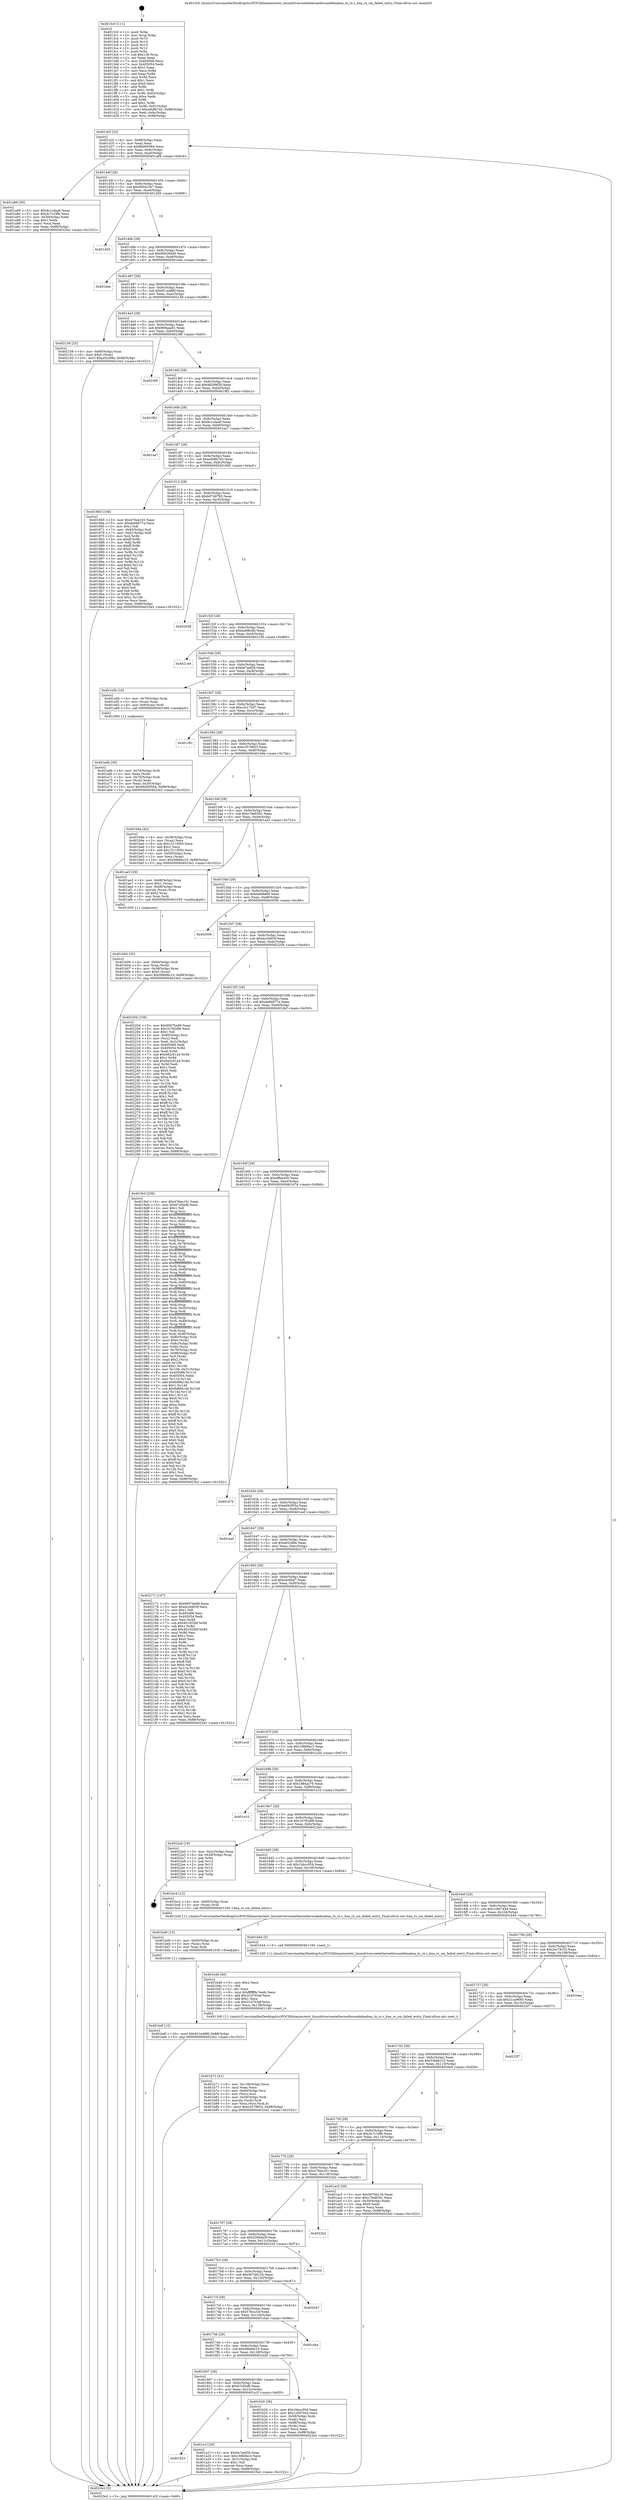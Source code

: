 digraph "0x4013c0" {
  label = "0x4013c0 (/mnt/c/Users/mathe/Desktop/tcc/POCII/binaries/extr_linuxdriversnetethernetbrocadebnabna_tx_rx.c_bna_rx_sm_failed_entry_Final-ollvm.out::main(0))"
  labelloc = "t"
  node[shape=record]

  Entry [label="",width=0.3,height=0.3,shape=circle,fillcolor=black,style=filled]
  "0x40142f" [label="{
     0x40142f [32]\l
     | [instrs]\l
     &nbsp;&nbsp;0x40142f \<+6\>: mov -0x88(%rbp),%eax\l
     &nbsp;&nbsp;0x401435 \<+2\>: mov %eax,%ecx\l
     &nbsp;&nbsp;0x401437 \<+6\>: sub $0x8b000584,%ecx\l
     &nbsp;&nbsp;0x40143d \<+6\>: mov %eax,-0x9c(%rbp)\l
     &nbsp;&nbsp;0x401443 \<+6\>: mov %ecx,-0xa0(%rbp)\l
     &nbsp;&nbsp;0x401449 \<+6\>: je 0000000000401a89 \<main+0x6c9\>\l
  }"]
  "0x401a89" [label="{
     0x401a89 [30]\l
     | [instrs]\l
     &nbsp;&nbsp;0x401a89 \<+5\>: mov $0x9c1cdaa0,%eax\l
     &nbsp;&nbsp;0x401a8e \<+5\>: mov $0x3c7c19fb,%ecx\l
     &nbsp;&nbsp;0x401a93 \<+3\>: mov -0x30(%rbp),%edx\l
     &nbsp;&nbsp;0x401a96 \<+3\>: cmp $0x1,%edx\l
     &nbsp;&nbsp;0x401a99 \<+3\>: cmovl %ecx,%eax\l
     &nbsp;&nbsp;0x401a9c \<+6\>: mov %eax,-0x88(%rbp)\l
     &nbsp;&nbsp;0x401aa2 \<+5\>: jmp 00000000004023e2 \<main+0x1022\>\l
  }"]
  "0x40144f" [label="{
     0x40144f [28]\l
     | [instrs]\l
     &nbsp;&nbsp;0x40144f \<+5\>: jmp 0000000000401454 \<main+0x94\>\l
     &nbsp;&nbsp;0x401454 \<+6\>: mov -0x9c(%rbp),%eax\l
     &nbsp;&nbsp;0x40145a \<+5\>: sub $0x9004c347,%eax\l
     &nbsp;&nbsp;0x40145f \<+6\>: mov %eax,-0xa4(%rbp)\l
     &nbsp;&nbsp;0x401465 \<+6\>: je 0000000000401d59 \<main+0x999\>\l
  }"]
  Exit [label="",width=0.3,height=0.3,shape=circle,fillcolor=black,style=filled,peripheries=2]
  "0x401d59" [label="{
     0x401d59\l
  }", style=dashed]
  "0x40146b" [label="{
     0x40146b [28]\l
     | [instrs]\l
     &nbsp;&nbsp;0x40146b \<+5\>: jmp 0000000000401470 \<main+0xb0\>\l
     &nbsp;&nbsp;0x401470 \<+6\>: mov -0x9c(%rbp),%eax\l
     &nbsp;&nbsp;0x401476 \<+5\>: sub $0x90628d40,%eax\l
     &nbsp;&nbsp;0x40147b \<+6\>: mov %eax,-0xa8(%rbp)\l
     &nbsp;&nbsp;0x401481 \<+6\>: je 0000000000401ebe \<main+0xafe\>\l
  }"]
  "0x401bdf" [label="{
     0x401bdf [15]\l
     | [instrs]\l
     &nbsp;&nbsp;0x401bdf \<+10\>: movl $0x921a488f,-0x88(%rbp)\l
     &nbsp;&nbsp;0x401be9 \<+5\>: jmp 00000000004023e2 \<main+0x1022\>\l
  }"]
  "0x401ebe" [label="{
     0x401ebe\l
  }", style=dashed]
  "0x401487" [label="{
     0x401487 [28]\l
     | [instrs]\l
     &nbsp;&nbsp;0x401487 \<+5\>: jmp 000000000040148c \<main+0xcc\>\l
     &nbsp;&nbsp;0x40148c \<+6\>: mov -0x9c(%rbp),%eax\l
     &nbsp;&nbsp;0x401492 \<+5\>: sub $0x921a488f,%eax\l
     &nbsp;&nbsp;0x401497 \<+6\>: mov %eax,-0xac(%rbp)\l
     &nbsp;&nbsp;0x40149d \<+6\>: je 0000000000402158 \<main+0xd98\>\l
  }"]
  "0x401bd0" [label="{
     0x401bd0 [15]\l
     | [instrs]\l
     &nbsp;&nbsp;0x401bd0 \<+4\>: mov -0x60(%rbp),%rax\l
     &nbsp;&nbsp;0x401bd4 \<+3\>: mov (%rax),%rax\l
     &nbsp;&nbsp;0x401bd7 \<+3\>: mov %rax,%rdi\l
     &nbsp;&nbsp;0x401bda \<+5\>: call 0000000000401030 \<free@plt\>\l
     | [calls]\l
     &nbsp;&nbsp;0x401030 \{1\} (unknown)\l
  }"]
  "0x402158" [label="{
     0x402158 [25]\l
     | [instrs]\l
     &nbsp;&nbsp;0x402158 \<+4\>: mov -0x80(%rbp),%rax\l
     &nbsp;&nbsp;0x40215c \<+6\>: movl $0x0,(%rax)\l
     &nbsp;&nbsp;0x402162 \<+10\>: movl $0xa02c88e,-0x88(%rbp)\l
     &nbsp;&nbsp;0x40216c \<+5\>: jmp 00000000004023e2 \<main+0x1022\>\l
  }"]
  "0x4014a3" [label="{
     0x4014a3 [28]\l
     | [instrs]\l
     &nbsp;&nbsp;0x4014a3 \<+5\>: jmp 00000000004014a8 \<main+0xe8\>\l
     &nbsp;&nbsp;0x4014a8 \<+6\>: mov -0x9c(%rbp),%eax\l
     &nbsp;&nbsp;0x4014ae \<+5\>: sub $0x969aaa91,%eax\l
     &nbsp;&nbsp;0x4014b3 \<+6\>: mov %eax,-0xb0(%rbp)\l
     &nbsp;&nbsp;0x4014b9 \<+6\>: je 000000000040238f \<main+0xfcf\>\l
  }"]
  "0x401b71" [label="{
     0x401b71 [41]\l
     | [instrs]\l
     &nbsp;&nbsp;0x401b71 \<+6\>: mov -0x138(%rbp),%ecx\l
     &nbsp;&nbsp;0x401b77 \<+3\>: imul %eax,%ecx\l
     &nbsp;&nbsp;0x401b7a \<+4\>: mov -0x60(%rbp),%rsi\l
     &nbsp;&nbsp;0x401b7e \<+3\>: mov (%rsi),%rsi\l
     &nbsp;&nbsp;0x401b81 \<+4\>: mov -0x58(%rbp),%rdi\l
     &nbsp;&nbsp;0x401b85 \<+3\>: movslq (%rdi),%rdi\l
     &nbsp;&nbsp;0x401b88 \<+3\>: mov %ecx,(%rsi,%rdi,4)\l
     &nbsp;&nbsp;0x401b8b \<+10\>: movl $0xc3579653,-0x88(%rbp)\l
     &nbsp;&nbsp;0x401b95 \<+5\>: jmp 00000000004023e2 \<main+0x1022\>\l
  }"]
  "0x40238f" [label="{
     0x40238f\l
  }", style=dashed]
  "0x4014bf" [label="{
     0x4014bf [28]\l
     | [instrs]\l
     &nbsp;&nbsp;0x4014bf \<+5\>: jmp 00000000004014c4 \<main+0x104\>\l
     &nbsp;&nbsp;0x4014c4 \<+6\>: mov -0x9c(%rbp),%eax\l
     &nbsp;&nbsp;0x4014ca \<+5\>: sub $0x98299f28,%eax\l
     &nbsp;&nbsp;0x4014cf \<+6\>: mov %eax,-0xb4(%rbp)\l
     &nbsp;&nbsp;0x4014d5 \<+6\>: je 0000000000401f82 \<main+0xbc2\>\l
  }"]
  "0x401b49" [label="{
     0x401b49 [40]\l
     | [instrs]\l
     &nbsp;&nbsp;0x401b49 \<+5\>: mov $0x2,%ecx\l
     &nbsp;&nbsp;0x401b4e \<+1\>: cltd\l
     &nbsp;&nbsp;0x401b4f \<+2\>: idiv %ecx\l
     &nbsp;&nbsp;0x401b51 \<+6\>: imul $0xfffffffe,%edx,%ecx\l
     &nbsp;&nbsp;0x401b57 \<+6\>: add $0x31d703af,%ecx\l
     &nbsp;&nbsp;0x401b5d \<+3\>: add $0x1,%ecx\l
     &nbsp;&nbsp;0x401b60 \<+6\>: sub $0x31d703af,%ecx\l
     &nbsp;&nbsp;0x401b66 \<+6\>: mov %ecx,-0x138(%rbp)\l
     &nbsp;&nbsp;0x401b6c \<+5\>: call 0000000000401160 \<next_i\>\l
     | [calls]\l
     &nbsp;&nbsp;0x401160 \{1\} (/mnt/c/Users/mathe/Desktop/tcc/POCII/binaries/extr_linuxdriversnetethernetbrocadebnabna_tx_rx.c_bna_rx_sm_failed_entry_Final-ollvm.out::next_i)\l
  }"]
  "0x401f82" [label="{
     0x401f82\l
  }", style=dashed]
  "0x4014db" [label="{
     0x4014db [28]\l
     | [instrs]\l
     &nbsp;&nbsp;0x4014db \<+5\>: jmp 00000000004014e0 \<main+0x120\>\l
     &nbsp;&nbsp;0x4014e0 \<+6\>: mov -0x9c(%rbp),%eax\l
     &nbsp;&nbsp;0x4014e6 \<+5\>: sub $0x9c1cdaa0,%eax\l
     &nbsp;&nbsp;0x4014eb \<+6\>: mov %eax,-0xb8(%rbp)\l
     &nbsp;&nbsp;0x4014f1 \<+6\>: je 0000000000401aa7 \<main+0x6e7\>\l
  }"]
  "0x401b00" [label="{
     0x401b00 [32]\l
     | [instrs]\l
     &nbsp;&nbsp;0x401b00 \<+4\>: mov -0x60(%rbp),%rdi\l
     &nbsp;&nbsp;0x401b04 \<+3\>: mov %rax,(%rdi)\l
     &nbsp;&nbsp;0x401b07 \<+4\>: mov -0x58(%rbp),%rax\l
     &nbsp;&nbsp;0x401b0b \<+6\>: movl $0x0,(%rax)\l
     &nbsp;&nbsp;0x401b11 \<+10\>: movl $0x59b66c10,-0x88(%rbp)\l
     &nbsp;&nbsp;0x401b1b \<+5\>: jmp 00000000004023e2 \<main+0x1022\>\l
  }"]
  "0x401aa7" [label="{
     0x401aa7\l
  }", style=dashed]
  "0x4014f7" [label="{
     0x4014f7 [28]\l
     | [instrs]\l
     &nbsp;&nbsp;0x4014f7 \<+5\>: jmp 00000000004014fc \<main+0x13c\>\l
     &nbsp;&nbsp;0x4014fc \<+6\>: mov -0x9c(%rbp),%eax\l
     &nbsp;&nbsp;0x401502 \<+5\>: sub $0xa4b8b745,%eax\l
     &nbsp;&nbsp;0x401507 \<+6\>: mov %eax,-0xbc(%rbp)\l
     &nbsp;&nbsp;0x40150d \<+6\>: je 0000000000401865 \<main+0x4a5\>\l
  }"]
  "0x401a6b" [label="{
     0x401a6b [30]\l
     | [instrs]\l
     &nbsp;&nbsp;0x401a6b \<+4\>: mov -0x70(%rbp),%rdi\l
     &nbsp;&nbsp;0x401a6f \<+2\>: mov %eax,(%rdi)\l
     &nbsp;&nbsp;0x401a71 \<+4\>: mov -0x70(%rbp),%rdi\l
     &nbsp;&nbsp;0x401a75 \<+2\>: mov (%rdi),%eax\l
     &nbsp;&nbsp;0x401a77 \<+3\>: mov %eax,-0x30(%rbp)\l
     &nbsp;&nbsp;0x401a7a \<+10\>: movl $0x8b000584,-0x88(%rbp)\l
     &nbsp;&nbsp;0x401a84 \<+5\>: jmp 00000000004023e2 \<main+0x1022\>\l
  }"]
  "0x401865" [label="{
     0x401865 [106]\l
     | [instrs]\l
     &nbsp;&nbsp;0x401865 \<+5\>: mov $0x476ee161,%eax\l
     &nbsp;&nbsp;0x40186a \<+5\>: mov $0xde66877a,%ecx\l
     &nbsp;&nbsp;0x40186f \<+2\>: mov $0x1,%dl\l
     &nbsp;&nbsp;0x401871 \<+7\>: mov -0x82(%rbp),%sil\l
     &nbsp;&nbsp;0x401878 \<+7\>: mov -0x81(%rbp),%dil\l
     &nbsp;&nbsp;0x40187f \<+3\>: mov %sil,%r8b\l
     &nbsp;&nbsp;0x401882 \<+4\>: xor $0xff,%r8b\l
     &nbsp;&nbsp;0x401886 \<+3\>: mov %dil,%r9b\l
     &nbsp;&nbsp;0x401889 \<+4\>: xor $0xff,%r9b\l
     &nbsp;&nbsp;0x40188d \<+3\>: xor $0x0,%dl\l
     &nbsp;&nbsp;0x401890 \<+3\>: mov %r8b,%r10b\l
     &nbsp;&nbsp;0x401893 \<+4\>: and $0x0,%r10b\l
     &nbsp;&nbsp;0x401897 \<+3\>: and %dl,%sil\l
     &nbsp;&nbsp;0x40189a \<+3\>: mov %r9b,%r11b\l
     &nbsp;&nbsp;0x40189d \<+4\>: and $0x0,%r11b\l
     &nbsp;&nbsp;0x4018a1 \<+3\>: and %dl,%dil\l
     &nbsp;&nbsp;0x4018a4 \<+3\>: or %sil,%r10b\l
     &nbsp;&nbsp;0x4018a7 \<+3\>: or %dil,%r11b\l
     &nbsp;&nbsp;0x4018aa \<+3\>: xor %r11b,%r10b\l
     &nbsp;&nbsp;0x4018ad \<+3\>: or %r9b,%r8b\l
     &nbsp;&nbsp;0x4018b0 \<+4\>: xor $0xff,%r8b\l
     &nbsp;&nbsp;0x4018b4 \<+3\>: or $0x0,%dl\l
     &nbsp;&nbsp;0x4018b7 \<+3\>: and %dl,%r8b\l
     &nbsp;&nbsp;0x4018ba \<+3\>: or %r8b,%r10b\l
     &nbsp;&nbsp;0x4018bd \<+4\>: test $0x1,%r10b\l
     &nbsp;&nbsp;0x4018c1 \<+3\>: cmovne %ecx,%eax\l
     &nbsp;&nbsp;0x4018c4 \<+6\>: mov %eax,-0x88(%rbp)\l
     &nbsp;&nbsp;0x4018ca \<+5\>: jmp 00000000004023e2 \<main+0x1022\>\l
  }"]
  "0x401513" [label="{
     0x401513 [28]\l
     | [instrs]\l
     &nbsp;&nbsp;0x401513 \<+5\>: jmp 0000000000401518 \<main+0x158\>\l
     &nbsp;&nbsp;0x401518 \<+6\>: mov -0x9c(%rbp),%eax\l
     &nbsp;&nbsp;0x40151e \<+5\>: sub $0xb0749793,%eax\l
     &nbsp;&nbsp;0x401523 \<+6\>: mov %eax,-0xc0(%rbp)\l
     &nbsp;&nbsp;0x401529 \<+6\>: je 0000000000402038 \<main+0xc78\>\l
  }"]
  "0x4023e2" [label="{
     0x4023e2 [5]\l
     | [instrs]\l
     &nbsp;&nbsp;0x4023e2 \<+5\>: jmp 000000000040142f \<main+0x6f\>\l
  }"]
  "0x4013c0" [label="{
     0x4013c0 [111]\l
     | [instrs]\l
     &nbsp;&nbsp;0x4013c0 \<+1\>: push %rbp\l
     &nbsp;&nbsp;0x4013c1 \<+3\>: mov %rsp,%rbp\l
     &nbsp;&nbsp;0x4013c4 \<+2\>: push %r15\l
     &nbsp;&nbsp;0x4013c6 \<+2\>: push %r14\l
     &nbsp;&nbsp;0x4013c8 \<+2\>: push %r13\l
     &nbsp;&nbsp;0x4013ca \<+2\>: push %r12\l
     &nbsp;&nbsp;0x4013cc \<+1\>: push %rbx\l
     &nbsp;&nbsp;0x4013cd \<+7\>: sub $0x128,%rsp\l
     &nbsp;&nbsp;0x4013d4 \<+2\>: xor %eax,%eax\l
     &nbsp;&nbsp;0x4013d6 \<+7\>: mov 0x405068,%ecx\l
     &nbsp;&nbsp;0x4013dd \<+7\>: mov 0x405054,%edx\l
     &nbsp;&nbsp;0x4013e4 \<+3\>: sub $0x1,%eax\l
     &nbsp;&nbsp;0x4013e7 \<+3\>: mov %ecx,%r8d\l
     &nbsp;&nbsp;0x4013ea \<+3\>: add %eax,%r8d\l
     &nbsp;&nbsp;0x4013ed \<+4\>: imul %r8d,%ecx\l
     &nbsp;&nbsp;0x4013f1 \<+3\>: and $0x1,%ecx\l
     &nbsp;&nbsp;0x4013f4 \<+3\>: cmp $0x0,%ecx\l
     &nbsp;&nbsp;0x4013f7 \<+4\>: sete %r9b\l
     &nbsp;&nbsp;0x4013fb \<+4\>: and $0x1,%r9b\l
     &nbsp;&nbsp;0x4013ff \<+7\>: mov %r9b,-0x82(%rbp)\l
     &nbsp;&nbsp;0x401406 \<+3\>: cmp $0xa,%edx\l
     &nbsp;&nbsp;0x401409 \<+4\>: setl %r9b\l
     &nbsp;&nbsp;0x40140d \<+4\>: and $0x1,%r9b\l
     &nbsp;&nbsp;0x401411 \<+7\>: mov %r9b,-0x81(%rbp)\l
     &nbsp;&nbsp;0x401418 \<+10\>: movl $0xa4b8b745,-0x88(%rbp)\l
     &nbsp;&nbsp;0x401422 \<+6\>: mov %edi,-0x8c(%rbp)\l
     &nbsp;&nbsp;0x401428 \<+7\>: mov %rsi,-0x98(%rbp)\l
  }"]
  "0x401823" [label="{
     0x401823\l
  }", style=dashed]
  "0x402038" [label="{
     0x402038\l
  }", style=dashed]
  "0x40152f" [label="{
     0x40152f [28]\l
     | [instrs]\l
     &nbsp;&nbsp;0x40152f \<+5\>: jmp 0000000000401534 \<main+0x174\>\l
     &nbsp;&nbsp;0x401534 \<+6\>: mov -0x9c(%rbp),%eax\l
     &nbsp;&nbsp;0x40153a \<+5\>: sub $0xba9f6c6b,%eax\l
     &nbsp;&nbsp;0x40153f \<+6\>: mov %eax,-0xc4(%rbp)\l
     &nbsp;&nbsp;0x401545 \<+6\>: je 0000000000402149 \<main+0xd89\>\l
  }"]
  "0x401a1f" [label="{
     0x401a1f [30]\l
     | [instrs]\l
     &nbsp;&nbsp;0x401a1f \<+5\>: mov $0xbe7aef28,%eax\l
     &nbsp;&nbsp;0x401a24 \<+5\>: mov $0x168b9ec3,%ecx\l
     &nbsp;&nbsp;0x401a29 \<+3\>: mov -0x31(%rbp),%dl\l
     &nbsp;&nbsp;0x401a2c \<+3\>: test $0x1,%dl\l
     &nbsp;&nbsp;0x401a2f \<+3\>: cmovne %ecx,%eax\l
     &nbsp;&nbsp;0x401a32 \<+6\>: mov %eax,-0x88(%rbp)\l
     &nbsp;&nbsp;0x401a38 \<+5\>: jmp 00000000004023e2 \<main+0x1022\>\l
  }"]
  "0x402149" [label="{
     0x402149\l
  }", style=dashed]
  "0x40154b" [label="{
     0x40154b [28]\l
     | [instrs]\l
     &nbsp;&nbsp;0x40154b \<+5\>: jmp 0000000000401550 \<main+0x190\>\l
     &nbsp;&nbsp;0x401550 \<+6\>: mov -0x9c(%rbp),%eax\l
     &nbsp;&nbsp;0x401556 \<+5\>: sub $0xbe7aef28,%eax\l
     &nbsp;&nbsp;0x40155b \<+6\>: mov %eax,-0xc8(%rbp)\l
     &nbsp;&nbsp;0x401561 \<+6\>: je 0000000000401a5b \<main+0x69b\>\l
  }"]
  "0x401807" [label="{
     0x401807 [28]\l
     | [instrs]\l
     &nbsp;&nbsp;0x401807 \<+5\>: jmp 000000000040180c \<main+0x44c\>\l
     &nbsp;&nbsp;0x40180c \<+6\>: mov -0x9c(%rbp),%eax\l
     &nbsp;&nbsp;0x401812 \<+5\>: sub $0x67cf3ef6,%eax\l
     &nbsp;&nbsp;0x401817 \<+6\>: mov %eax,-0x12c(%rbp)\l
     &nbsp;&nbsp;0x40181d \<+6\>: je 0000000000401a1f \<main+0x65f\>\l
  }"]
  "0x401a5b" [label="{
     0x401a5b [16]\l
     | [instrs]\l
     &nbsp;&nbsp;0x401a5b \<+4\>: mov -0x78(%rbp),%rax\l
     &nbsp;&nbsp;0x401a5f \<+3\>: mov (%rax),%rax\l
     &nbsp;&nbsp;0x401a62 \<+4\>: mov 0x8(%rax),%rdi\l
     &nbsp;&nbsp;0x401a66 \<+5\>: call 0000000000401060 \<atoi@plt\>\l
     | [calls]\l
     &nbsp;&nbsp;0x401060 \{1\} (unknown)\l
  }"]
  "0x401567" [label="{
     0x401567 [28]\l
     | [instrs]\l
     &nbsp;&nbsp;0x401567 \<+5\>: jmp 000000000040156c \<main+0x1ac\>\l
     &nbsp;&nbsp;0x40156c \<+6\>: mov -0x9c(%rbp),%eax\l
     &nbsp;&nbsp;0x401572 \<+5\>: sub $0xc2e170d7,%eax\l
     &nbsp;&nbsp;0x401577 \<+6\>: mov %eax,-0xcc(%rbp)\l
     &nbsp;&nbsp;0x40157d \<+6\>: je 0000000000401c81 \<main+0x8c1\>\l
  }"]
  "0x401b20" [label="{
     0x401b20 [36]\l
     | [instrs]\l
     &nbsp;&nbsp;0x401b20 \<+5\>: mov $0x1bbcc054,%eax\l
     &nbsp;&nbsp;0x401b25 \<+5\>: mov $0x1cb97444,%ecx\l
     &nbsp;&nbsp;0x401b2a \<+4\>: mov -0x58(%rbp),%rdx\l
     &nbsp;&nbsp;0x401b2e \<+2\>: mov (%rdx),%esi\l
     &nbsp;&nbsp;0x401b30 \<+4\>: mov -0x68(%rbp),%rdx\l
     &nbsp;&nbsp;0x401b34 \<+2\>: cmp (%rdx),%esi\l
     &nbsp;&nbsp;0x401b36 \<+3\>: cmovl %ecx,%eax\l
     &nbsp;&nbsp;0x401b39 \<+6\>: mov %eax,-0x88(%rbp)\l
     &nbsp;&nbsp;0x401b3f \<+5\>: jmp 00000000004023e2 \<main+0x1022\>\l
  }"]
  "0x401c81" [label="{
     0x401c81\l
  }", style=dashed]
  "0x401583" [label="{
     0x401583 [28]\l
     | [instrs]\l
     &nbsp;&nbsp;0x401583 \<+5\>: jmp 0000000000401588 \<main+0x1c8\>\l
     &nbsp;&nbsp;0x401588 \<+6\>: mov -0x9c(%rbp),%eax\l
     &nbsp;&nbsp;0x40158e \<+5\>: sub $0xc3579653,%eax\l
     &nbsp;&nbsp;0x401593 \<+6\>: mov %eax,-0xd0(%rbp)\l
     &nbsp;&nbsp;0x401599 \<+6\>: je 0000000000401b9a \<main+0x7da\>\l
  }"]
  "0x4017eb" [label="{
     0x4017eb [28]\l
     | [instrs]\l
     &nbsp;&nbsp;0x4017eb \<+5\>: jmp 00000000004017f0 \<main+0x430\>\l
     &nbsp;&nbsp;0x4017f0 \<+6\>: mov -0x9c(%rbp),%eax\l
     &nbsp;&nbsp;0x4017f6 \<+5\>: sub $0x59b66c10,%eax\l
     &nbsp;&nbsp;0x4017fb \<+6\>: mov %eax,-0x128(%rbp)\l
     &nbsp;&nbsp;0x401801 \<+6\>: je 0000000000401b20 \<main+0x760\>\l
  }"]
  "0x401b9a" [label="{
     0x401b9a [42]\l
     | [instrs]\l
     &nbsp;&nbsp;0x401b9a \<+4\>: mov -0x58(%rbp),%rax\l
     &nbsp;&nbsp;0x401b9e \<+2\>: mov (%rax),%ecx\l
     &nbsp;&nbsp;0x401ba0 \<+6\>: sub $0x1511f593,%ecx\l
     &nbsp;&nbsp;0x401ba6 \<+3\>: add $0x1,%ecx\l
     &nbsp;&nbsp;0x401ba9 \<+6\>: add $0x1511f593,%ecx\l
     &nbsp;&nbsp;0x401baf \<+4\>: mov -0x58(%rbp),%rax\l
     &nbsp;&nbsp;0x401bb3 \<+2\>: mov %ecx,(%rax)\l
     &nbsp;&nbsp;0x401bb5 \<+10\>: movl $0x59b66c10,-0x88(%rbp)\l
     &nbsp;&nbsp;0x401bbf \<+5\>: jmp 00000000004023e2 \<main+0x1022\>\l
  }"]
  "0x40159f" [label="{
     0x40159f [28]\l
     | [instrs]\l
     &nbsp;&nbsp;0x40159f \<+5\>: jmp 00000000004015a4 \<main+0x1e4\>\l
     &nbsp;&nbsp;0x4015a4 \<+6\>: mov -0x9c(%rbp),%eax\l
     &nbsp;&nbsp;0x4015aa \<+5\>: sub $0xc7ba8391,%eax\l
     &nbsp;&nbsp;0x4015af \<+6\>: mov %eax,-0xd4(%rbp)\l
     &nbsp;&nbsp;0x4015b5 \<+6\>: je 0000000000401ae3 \<main+0x723\>\l
  }"]
  "0x401d4a" [label="{
     0x401d4a\l
  }", style=dashed]
  "0x401ae3" [label="{
     0x401ae3 [29]\l
     | [instrs]\l
     &nbsp;&nbsp;0x401ae3 \<+4\>: mov -0x68(%rbp),%rax\l
     &nbsp;&nbsp;0x401ae7 \<+6\>: movl $0x1,(%rax)\l
     &nbsp;&nbsp;0x401aed \<+4\>: mov -0x68(%rbp),%rax\l
     &nbsp;&nbsp;0x401af1 \<+3\>: movslq (%rax),%rax\l
     &nbsp;&nbsp;0x401af4 \<+4\>: shl $0x2,%rax\l
     &nbsp;&nbsp;0x401af8 \<+3\>: mov %rax,%rdi\l
     &nbsp;&nbsp;0x401afb \<+5\>: call 0000000000401050 \<malloc@plt\>\l
     | [calls]\l
     &nbsp;&nbsp;0x401050 \{1\} (unknown)\l
  }"]
  "0x4015bb" [label="{
     0x4015bb [28]\l
     | [instrs]\l
     &nbsp;&nbsp;0x4015bb \<+5\>: jmp 00000000004015c0 \<main+0x200\>\l
     &nbsp;&nbsp;0x4015c0 \<+6\>: mov -0x9c(%rbp),%eax\l
     &nbsp;&nbsp;0x4015c6 \<+5\>: sub $0xdafe8e69,%eax\l
     &nbsp;&nbsp;0x4015cb \<+6\>: mov %eax,-0xd8(%rbp)\l
     &nbsp;&nbsp;0x4015d1 \<+6\>: je 0000000000402056 \<main+0xc96\>\l
  }"]
  "0x4017cf" [label="{
     0x4017cf [28]\l
     | [instrs]\l
     &nbsp;&nbsp;0x4017cf \<+5\>: jmp 00000000004017d4 \<main+0x414\>\l
     &nbsp;&nbsp;0x4017d4 \<+6\>: mov -0x9c(%rbp),%eax\l
     &nbsp;&nbsp;0x4017da \<+5\>: sub $0x578ca1ef,%eax\l
     &nbsp;&nbsp;0x4017df \<+6\>: mov %eax,-0x124(%rbp)\l
     &nbsp;&nbsp;0x4017e5 \<+6\>: je 0000000000401d4a \<main+0x98a\>\l
  }"]
  "0x402056" [label="{
     0x402056\l
  }", style=dashed]
  "0x4015d7" [label="{
     0x4015d7 [28]\l
     | [instrs]\l
     &nbsp;&nbsp;0x4015d7 \<+5\>: jmp 00000000004015dc \<main+0x21c\>\l
     &nbsp;&nbsp;0x4015dc \<+6\>: mov -0x9c(%rbp),%eax\l
     &nbsp;&nbsp;0x4015e2 \<+5\>: sub $0xdcc0d03f,%eax\l
     &nbsp;&nbsp;0x4015e7 \<+6\>: mov %eax,-0xdc(%rbp)\l
     &nbsp;&nbsp;0x4015ed \<+6\>: je 0000000000402204 \<main+0xe44\>\l
  }"]
  "0x402047" [label="{
     0x402047\l
  }", style=dashed]
  "0x402204" [label="{
     0x402204 [156]\l
     | [instrs]\l
     &nbsp;&nbsp;0x402204 \<+5\>: mov $0x6907be99,%eax\l
     &nbsp;&nbsp;0x402209 \<+5\>: mov $0x1b782df9,%ecx\l
     &nbsp;&nbsp;0x40220e \<+2\>: mov $0x1,%dl\l
     &nbsp;&nbsp;0x402210 \<+4\>: mov -0x80(%rbp),%rsi\l
     &nbsp;&nbsp;0x402214 \<+2\>: mov (%rsi),%edi\l
     &nbsp;&nbsp;0x402216 \<+3\>: mov %edi,-0x2c(%rbp)\l
     &nbsp;&nbsp;0x402219 \<+7\>: mov 0x405068,%edi\l
     &nbsp;&nbsp;0x402220 \<+8\>: mov 0x405054,%r8d\l
     &nbsp;&nbsp;0x402228 \<+3\>: mov %edi,%r9d\l
     &nbsp;&nbsp;0x40222b \<+7\>: sub $0x9d2c81a4,%r9d\l
     &nbsp;&nbsp;0x402232 \<+4\>: sub $0x1,%r9d\l
     &nbsp;&nbsp;0x402236 \<+7\>: add $0x9d2c81a4,%r9d\l
     &nbsp;&nbsp;0x40223d \<+4\>: imul %r9d,%edi\l
     &nbsp;&nbsp;0x402241 \<+3\>: and $0x1,%edi\l
     &nbsp;&nbsp;0x402244 \<+3\>: cmp $0x0,%edi\l
     &nbsp;&nbsp;0x402247 \<+4\>: sete %r10b\l
     &nbsp;&nbsp;0x40224b \<+4\>: cmp $0xa,%r8d\l
     &nbsp;&nbsp;0x40224f \<+4\>: setl %r11b\l
     &nbsp;&nbsp;0x402253 \<+3\>: mov %r10b,%bl\l
     &nbsp;&nbsp;0x402256 \<+3\>: xor $0xff,%bl\l
     &nbsp;&nbsp;0x402259 \<+3\>: mov %r11b,%r14b\l
     &nbsp;&nbsp;0x40225c \<+4\>: xor $0xff,%r14b\l
     &nbsp;&nbsp;0x402260 \<+3\>: xor $0x1,%dl\l
     &nbsp;&nbsp;0x402263 \<+3\>: mov %bl,%r15b\l
     &nbsp;&nbsp;0x402266 \<+4\>: and $0xff,%r15b\l
     &nbsp;&nbsp;0x40226a \<+3\>: and %dl,%r10b\l
     &nbsp;&nbsp;0x40226d \<+3\>: mov %r14b,%r12b\l
     &nbsp;&nbsp;0x402270 \<+4\>: and $0xff,%r12b\l
     &nbsp;&nbsp;0x402274 \<+3\>: and %dl,%r11b\l
     &nbsp;&nbsp;0x402277 \<+3\>: or %r10b,%r15b\l
     &nbsp;&nbsp;0x40227a \<+3\>: or %r11b,%r12b\l
     &nbsp;&nbsp;0x40227d \<+3\>: xor %r12b,%r15b\l
     &nbsp;&nbsp;0x402280 \<+3\>: or %r14b,%bl\l
     &nbsp;&nbsp;0x402283 \<+3\>: xor $0xff,%bl\l
     &nbsp;&nbsp;0x402286 \<+3\>: or $0x1,%dl\l
     &nbsp;&nbsp;0x402289 \<+2\>: and %dl,%bl\l
     &nbsp;&nbsp;0x40228b \<+3\>: or %bl,%r15b\l
     &nbsp;&nbsp;0x40228e \<+4\>: test $0x1,%r15b\l
     &nbsp;&nbsp;0x402292 \<+3\>: cmovne %ecx,%eax\l
     &nbsp;&nbsp;0x402295 \<+6\>: mov %eax,-0x88(%rbp)\l
     &nbsp;&nbsp;0x40229b \<+5\>: jmp 00000000004023e2 \<main+0x1022\>\l
  }"]
  "0x4015f3" [label="{
     0x4015f3 [28]\l
     | [instrs]\l
     &nbsp;&nbsp;0x4015f3 \<+5\>: jmp 00000000004015f8 \<main+0x238\>\l
     &nbsp;&nbsp;0x4015f8 \<+6\>: mov -0x9c(%rbp),%eax\l
     &nbsp;&nbsp;0x4015fe \<+5\>: sub $0xde66877a,%eax\l
     &nbsp;&nbsp;0x401603 \<+6\>: mov %eax,-0xe0(%rbp)\l
     &nbsp;&nbsp;0x401609 \<+6\>: je 00000000004018cf \<main+0x50f\>\l
  }"]
  "0x4017b3" [label="{
     0x4017b3 [28]\l
     | [instrs]\l
     &nbsp;&nbsp;0x4017b3 \<+5\>: jmp 00000000004017b8 \<main+0x3f8\>\l
     &nbsp;&nbsp;0x4017b8 \<+6\>: mov -0x9c(%rbp),%eax\l
     &nbsp;&nbsp;0x4017be \<+5\>: sub $0x567dd134,%eax\l
     &nbsp;&nbsp;0x4017c3 \<+6\>: mov %eax,-0x120(%rbp)\l
     &nbsp;&nbsp;0x4017c9 \<+6\>: je 0000000000402047 \<main+0xc87\>\l
  }"]
  "0x4018cf" [label="{
     0x4018cf [336]\l
     | [instrs]\l
     &nbsp;&nbsp;0x4018cf \<+5\>: mov $0x476ee161,%eax\l
     &nbsp;&nbsp;0x4018d4 \<+5\>: mov $0x67cf3ef6,%ecx\l
     &nbsp;&nbsp;0x4018d9 \<+2\>: mov $0x1,%dl\l
     &nbsp;&nbsp;0x4018db \<+3\>: mov %rsp,%rsi\l
     &nbsp;&nbsp;0x4018de \<+4\>: add $0xfffffffffffffff0,%rsi\l
     &nbsp;&nbsp;0x4018e2 \<+3\>: mov %rsi,%rsp\l
     &nbsp;&nbsp;0x4018e5 \<+4\>: mov %rsi,-0x80(%rbp)\l
     &nbsp;&nbsp;0x4018e9 \<+3\>: mov %rsp,%rsi\l
     &nbsp;&nbsp;0x4018ec \<+4\>: add $0xfffffffffffffff0,%rsi\l
     &nbsp;&nbsp;0x4018f0 \<+3\>: mov %rsi,%rsp\l
     &nbsp;&nbsp;0x4018f3 \<+3\>: mov %rsp,%rdi\l
     &nbsp;&nbsp;0x4018f6 \<+4\>: add $0xfffffffffffffff0,%rdi\l
     &nbsp;&nbsp;0x4018fa \<+3\>: mov %rdi,%rsp\l
     &nbsp;&nbsp;0x4018fd \<+4\>: mov %rdi,-0x78(%rbp)\l
     &nbsp;&nbsp;0x401901 \<+3\>: mov %rsp,%rdi\l
     &nbsp;&nbsp;0x401904 \<+4\>: add $0xfffffffffffffff0,%rdi\l
     &nbsp;&nbsp;0x401908 \<+3\>: mov %rdi,%rsp\l
     &nbsp;&nbsp;0x40190b \<+4\>: mov %rdi,-0x70(%rbp)\l
     &nbsp;&nbsp;0x40190f \<+3\>: mov %rsp,%rdi\l
     &nbsp;&nbsp;0x401912 \<+4\>: add $0xfffffffffffffff0,%rdi\l
     &nbsp;&nbsp;0x401916 \<+3\>: mov %rdi,%rsp\l
     &nbsp;&nbsp;0x401919 \<+4\>: mov %rdi,-0x68(%rbp)\l
     &nbsp;&nbsp;0x40191d \<+3\>: mov %rsp,%rdi\l
     &nbsp;&nbsp;0x401920 \<+4\>: add $0xfffffffffffffff0,%rdi\l
     &nbsp;&nbsp;0x401924 \<+3\>: mov %rdi,%rsp\l
     &nbsp;&nbsp;0x401927 \<+4\>: mov %rdi,-0x60(%rbp)\l
     &nbsp;&nbsp;0x40192b \<+3\>: mov %rsp,%rdi\l
     &nbsp;&nbsp;0x40192e \<+4\>: add $0xfffffffffffffff0,%rdi\l
     &nbsp;&nbsp;0x401932 \<+3\>: mov %rdi,%rsp\l
     &nbsp;&nbsp;0x401935 \<+4\>: mov %rdi,-0x58(%rbp)\l
     &nbsp;&nbsp;0x401939 \<+3\>: mov %rsp,%rdi\l
     &nbsp;&nbsp;0x40193c \<+4\>: add $0xfffffffffffffff0,%rdi\l
     &nbsp;&nbsp;0x401940 \<+3\>: mov %rdi,%rsp\l
     &nbsp;&nbsp;0x401943 \<+4\>: mov %rdi,-0x50(%rbp)\l
     &nbsp;&nbsp;0x401947 \<+3\>: mov %rsp,%rdi\l
     &nbsp;&nbsp;0x40194a \<+4\>: add $0xfffffffffffffff0,%rdi\l
     &nbsp;&nbsp;0x40194e \<+3\>: mov %rdi,%rsp\l
     &nbsp;&nbsp;0x401951 \<+4\>: mov %rdi,-0x48(%rbp)\l
     &nbsp;&nbsp;0x401955 \<+3\>: mov %rsp,%rdi\l
     &nbsp;&nbsp;0x401958 \<+4\>: add $0xfffffffffffffff0,%rdi\l
     &nbsp;&nbsp;0x40195c \<+3\>: mov %rdi,%rsp\l
     &nbsp;&nbsp;0x40195f \<+4\>: mov %rdi,-0x40(%rbp)\l
     &nbsp;&nbsp;0x401963 \<+4\>: mov -0x80(%rbp),%rdi\l
     &nbsp;&nbsp;0x401967 \<+6\>: movl $0x0,(%rdi)\l
     &nbsp;&nbsp;0x40196d \<+7\>: mov -0x8c(%rbp),%r8d\l
     &nbsp;&nbsp;0x401974 \<+3\>: mov %r8d,(%rsi)\l
     &nbsp;&nbsp;0x401977 \<+4\>: mov -0x78(%rbp),%rdi\l
     &nbsp;&nbsp;0x40197b \<+7\>: mov -0x98(%rbp),%r9\l
     &nbsp;&nbsp;0x401982 \<+3\>: mov %r9,(%rdi)\l
     &nbsp;&nbsp;0x401985 \<+3\>: cmpl $0x2,(%rsi)\l
     &nbsp;&nbsp;0x401988 \<+4\>: setne %r10b\l
     &nbsp;&nbsp;0x40198c \<+4\>: and $0x1,%r10b\l
     &nbsp;&nbsp;0x401990 \<+4\>: mov %r10b,-0x31(%rbp)\l
     &nbsp;&nbsp;0x401994 \<+8\>: mov 0x405068,%r11d\l
     &nbsp;&nbsp;0x40199c \<+7\>: mov 0x405054,%ebx\l
     &nbsp;&nbsp;0x4019a3 \<+3\>: mov %r11d,%r14d\l
     &nbsp;&nbsp;0x4019a6 \<+7\>: add $0x6d6fa14d,%r14d\l
     &nbsp;&nbsp;0x4019ad \<+4\>: sub $0x1,%r14d\l
     &nbsp;&nbsp;0x4019b1 \<+7\>: sub $0x6d6fa14d,%r14d\l
     &nbsp;&nbsp;0x4019b8 \<+4\>: imul %r14d,%r11d\l
     &nbsp;&nbsp;0x4019bc \<+4\>: and $0x1,%r11d\l
     &nbsp;&nbsp;0x4019c0 \<+4\>: cmp $0x0,%r11d\l
     &nbsp;&nbsp;0x4019c4 \<+4\>: sete %r10b\l
     &nbsp;&nbsp;0x4019c8 \<+3\>: cmp $0xa,%ebx\l
     &nbsp;&nbsp;0x4019cb \<+4\>: setl %r15b\l
     &nbsp;&nbsp;0x4019cf \<+3\>: mov %r10b,%r12b\l
     &nbsp;&nbsp;0x4019d2 \<+4\>: xor $0xff,%r12b\l
     &nbsp;&nbsp;0x4019d6 \<+3\>: mov %r15b,%r13b\l
     &nbsp;&nbsp;0x4019d9 \<+4\>: xor $0xff,%r13b\l
     &nbsp;&nbsp;0x4019dd \<+3\>: xor $0x0,%dl\l
     &nbsp;&nbsp;0x4019e0 \<+3\>: mov %r12b,%sil\l
     &nbsp;&nbsp;0x4019e3 \<+4\>: and $0x0,%sil\l
     &nbsp;&nbsp;0x4019e7 \<+3\>: and %dl,%r10b\l
     &nbsp;&nbsp;0x4019ea \<+3\>: mov %r13b,%dil\l
     &nbsp;&nbsp;0x4019ed \<+4\>: and $0x0,%dil\l
     &nbsp;&nbsp;0x4019f1 \<+3\>: and %dl,%r15b\l
     &nbsp;&nbsp;0x4019f4 \<+3\>: or %r10b,%sil\l
     &nbsp;&nbsp;0x4019f7 \<+3\>: or %r15b,%dil\l
     &nbsp;&nbsp;0x4019fa \<+3\>: xor %dil,%sil\l
     &nbsp;&nbsp;0x4019fd \<+3\>: or %r13b,%r12b\l
     &nbsp;&nbsp;0x401a00 \<+4\>: xor $0xff,%r12b\l
     &nbsp;&nbsp;0x401a04 \<+3\>: or $0x0,%dl\l
     &nbsp;&nbsp;0x401a07 \<+3\>: and %dl,%r12b\l
     &nbsp;&nbsp;0x401a0a \<+3\>: or %r12b,%sil\l
     &nbsp;&nbsp;0x401a0d \<+4\>: test $0x1,%sil\l
     &nbsp;&nbsp;0x401a11 \<+3\>: cmovne %ecx,%eax\l
     &nbsp;&nbsp;0x401a14 \<+6\>: mov %eax,-0x88(%rbp)\l
     &nbsp;&nbsp;0x401a1a \<+5\>: jmp 00000000004023e2 \<main+0x1022\>\l
  }"]
  "0x40160f" [label="{
     0x40160f [28]\l
     | [instrs]\l
     &nbsp;&nbsp;0x40160f \<+5\>: jmp 0000000000401614 \<main+0x254\>\l
     &nbsp;&nbsp;0x401614 \<+6\>: mov -0x9c(%rbp),%eax\l
     &nbsp;&nbsp;0x40161a \<+5\>: sub $0xdffee430,%eax\l
     &nbsp;&nbsp;0x40161f \<+6\>: mov %eax,-0xe4(%rbp)\l
     &nbsp;&nbsp;0x401625 \<+6\>: je 0000000000401d7d \<main+0x9bd\>\l
  }"]
  "0x402334" [label="{
     0x402334\l
  }", style=dashed]
  "0x401797" [label="{
     0x401797 [28]\l
     | [instrs]\l
     &nbsp;&nbsp;0x401797 \<+5\>: jmp 000000000040179c \<main+0x3dc\>\l
     &nbsp;&nbsp;0x40179c \<+6\>: mov -0x9c(%rbp),%eax\l
     &nbsp;&nbsp;0x4017a2 \<+5\>: sub $0x5260da3f,%eax\l
     &nbsp;&nbsp;0x4017a7 \<+6\>: mov %eax,-0x11c(%rbp)\l
     &nbsp;&nbsp;0x4017ad \<+6\>: je 0000000000402334 \<main+0xf74\>\l
  }"]
  "0x401d7d" [label="{
     0x401d7d\l
  }", style=dashed]
  "0x40162b" [label="{
     0x40162b [28]\l
     | [instrs]\l
     &nbsp;&nbsp;0x40162b \<+5\>: jmp 0000000000401630 \<main+0x270\>\l
     &nbsp;&nbsp;0x401630 \<+6\>: mov -0x9c(%rbp),%eax\l
     &nbsp;&nbsp;0x401636 \<+5\>: sub $0xe093f55a,%eax\l
     &nbsp;&nbsp;0x40163b \<+6\>: mov %eax,-0xe8(%rbp)\l
     &nbsp;&nbsp;0x401641 \<+6\>: je 0000000000401eef \<main+0xb2f\>\l
  }"]
  "0x4022b2" [label="{
     0x4022b2\l
  }", style=dashed]
  "0x401eef" [label="{
     0x401eef\l
  }", style=dashed]
  "0x401647" [label="{
     0x401647 [28]\l
     | [instrs]\l
     &nbsp;&nbsp;0x401647 \<+5\>: jmp 000000000040164c \<main+0x28c\>\l
     &nbsp;&nbsp;0x40164c \<+6\>: mov -0x9c(%rbp),%eax\l
     &nbsp;&nbsp;0x401652 \<+5\>: sub $0xa02c88e,%eax\l
     &nbsp;&nbsp;0x401657 \<+6\>: mov %eax,-0xec(%rbp)\l
     &nbsp;&nbsp;0x40165d \<+6\>: je 0000000000402171 \<main+0xdb1\>\l
  }"]
  "0x40177b" [label="{
     0x40177b [28]\l
     | [instrs]\l
     &nbsp;&nbsp;0x40177b \<+5\>: jmp 0000000000401780 \<main+0x3c0\>\l
     &nbsp;&nbsp;0x401780 \<+6\>: mov -0x9c(%rbp),%eax\l
     &nbsp;&nbsp;0x401786 \<+5\>: sub $0x476ee161,%eax\l
     &nbsp;&nbsp;0x40178b \<+6\>: mov %eax,-0x118(%rbp)\l
     &nbsp;&nbsp;0x401791 \<+6\>: je 00000000004022b2 \<main+0xef2\>\l
  }"]
  "0x402171" [label="{
     0x402171 [147]\l
     | [instrs]\l
     &nbsp;&nbsp;0x402171 \<+5\>: mov $0x6907be99,%eax\l
     &nbsp;&nbsp;0x402176 \<+5\>: mov $0xdcc0d03f,%ecx\l
     &nbsp;&nbsp;0x40217b \<+2\>: mov $0x1,%dl\l
     &nbsp;&nbsp;0x40217d \<+7\>: mov 0x405068,%esi\l
     &nbsp;&nbsp;0x402184 \<+7\>: mov 0x405054,%edi\l
     &nbsp;&nbsp;0x40218b \<+3\>: mov %esi,%r8d\l
     &nbsp;&nbsp;0x40218e \<+7\>: sub $0x401925bf,%r8d\l
     &nbsp;&nbsp;0x402195 \<+4\>: sub $0x1,%r8d\l
     &nbsp;&nbsp;0x402199 \<+7\>: add $0x401925bf,%r8d\l
     &nbsp;&nbsp;0x4021a0 \<+4\>: imul %r8d,%esi\l
     &nbsp;&nbsp;0x4021a4 \<+3\>: and $0x1,%esi\l
     &nbsp;&nbsp;0x4021a7 \<+3\>: cmp $0x0,%esi\l
     &nbsp;&nbsp;0x4021aa \<+4\>: sete %r9b\l
     &nbsp;&nbsp;0x4021ae \<+3\>: cmp $0xa,%edi\l
     &nbsp;&nbsp;0x4021b1 \<+4\>: setl %r10b\l
     &nbsp;&nbsp;0x4021b5 \<+3\>: mov %r9b,%r11b\l
     &nbsp;&nbsp;0x4021b8 \<+4\>: xor $0xff,%r11b\l
     &nbsp;&nbsp;0x4021bc \<+3\>: mov %r10b,%bl\l
     &nbsp;&nbsp;0x4021bf \<+3\>: xor $0xff,%bl\l
     &nbsp;&nbsp;0x4021c2 \<+3\>: xor $0x0,%dl\l
     &nbsp;&nbsp;0x4021c5 \<+3\>: mov %r11b,%r14b\l
     &nbsp;&nbsp;0x4021c8 \<+4\>: and $0x0,%r14b\l
     &nbsp;&nbsp;0x4021cc \<+3\>: and %dl,%r9b\l
     &nbsp;&nbsp;0x4021cf \<+3\>: mov %bl,%r15b\l
     &nbsp;&nbsp;0x4021d2 \<+4\>: and $0x0,%r15b\l
     &nbsp;&nbsp;0x4021d6 \<+3\>: and %dl,%r10b\l
     &nbsp;&nbsp;0x4021d9 \<+3\>: or %r9b,%r14b\l
     &nbsp;&nbsp;0x4021dc \<+3\>: or %r10b,%r15b\l
     &nbsp;&nbsp;0x4021df \<+3\>: xor %r15b,%r14b\l
     &nbsp;&nbsp;0x4021e2 \<+3\>: or %bl,%r11b\l
     &nbsp;&nbsp;0x4021e5 \<+4\>: xor $0xff,%r11b\l
     &nbsp;&nbsp;0x4021e9 \<+3\>: or $0x0,%dl\l
     &nbsp;&nbsp;0x4021ec \<+3\>: and %dl,%r11b\l
     &nbsp;&nbsp;0x4021ef \<+3\>: or %r11b,%r14b\l
     &nbsp;&nbsp;0x4021f2 \<+4\>: test $0x1,%r14b\l
     &nbsp;&nbsp;0x4021f6 \<+3\>: cmovne %ecx,%eax\l
     &nbsp;&nbsp;0x4021f9 \<+6\>: mov %eax,-0x88(%rbp)\l
     &nbsp;&nbsp;0x4021ff \<+5\>: jmp 00000000004023e2 \<main+0x1022\>\l
  }"]
  "0x401663" [label="{
     0x401663 [28]\l
     | [instrs]\l
     &nbsp;&nbsp;0x401663 \<+5\>: jmp 0000000000401668 \<main+0x2a8\>\l
     &nbsp;&nbsp;0x401668 \<+6\>: mov -0x9c(%rbp),%eax\l
     &nbsp;&nbsp;0x40166e \<+5\>: sub $0xe4c6bd7,%eax\l
     &nbsp;&nbsp;0x401673 \<+6\>: mov %eax,-0xf0(%rbp)\l
     &nbsp;&nbsp;0x401679 \<+6\>: je 0000000000401ecd \<main+0xb0d\>\l
  }"]
  "0x401ac5" [label="{
     0x401ac5 [30]\l
     | [instrs]\l
     &nbsp;&nbsp;0x401ac5 \<+5\>: mov $0x567dd134,%eax\l
     &nbsp;&nbsp;0x401aca \<+5\>: mov $0xc7ba8391,%ecx\l
     &nbsp;&nbsp;0x401acf \<+3\>: mov -0x30(%rbp),%edx\l
     &nbsp;&nbsp;0x401ad2 \<+3\>: cmp $0x0,%edx\l
     &nbsp;&nbsp;0x401ad5 \<+3\>: cmove %ecx,%eax\l
     &nbsp;&nbsp;0x401ad8 \<+6\>: mov %eax,-0x88(%rbp)\l
     &nbsp;&nbsp;0x401ade \<+5\>: jmp 00000000004023e2 \<main+0x1022\>\l
  }"]
  "0x401ecd" [label="{
     0x401ecd\l
  }", style=dashed]
  "0x40167f" [label="{
     0x40167f [28]\l
     | [instrs]\l
     &nbsp;&nbsp;0x40167f \<+5\>: jmp 0000000000401684 \<main+0x2c4\>\l
     &nbsp;&nbsp;0x401684 \<+6\>: mov -0x9c(%rbp),%eax\l
     &nbsp;&nbsp;0x40168a \<+5\>: sub $0x168b9ec3,%eax\l
     &nbsp;&nbsp;0x40168f \<+6\>: mov %eax,-0xf4(%rbp)\l
     &nbsp;&nbsp;0x401695 \<+6\>: je 0000000000401a3d \<main+0x67d\>\l
  }"]
  "0x40175f" [label="{
     0x40175f [28]\l
     | [instrs]\l
     &nbsp;&nbsp;0x40175f \<+5\>: jmp 0000000000401764 \<main+0x3a4\>\l
     &nbsp;&nbsp;0x401764 \<+6\>: mov -0x9c(%rbp),%eax\l
     &nbsp;&nbsp;0x40176a \<+5\>: sub $0x3c7c19fb,%eax\l
     &nbsp;&nbsp;0x40176f \<+6\>: mov %eax,-0x114(%rbp)\l
     &nbsp;&nbsp;0x401775 \<+6\>: je 0000000000401ac5 \<main+0x705\>\l
  }"]
  "0x401a3d" [label="{
     0x401a3d\l
  }", style=dashed]
  "0x40169b" [label="{
     0x40169b [28]\l
     | [instrs]\l
     &nbsp;&nbsp;0x40169b \<+5\>: jmp 00000000004016a0 \<main+0x2e0\>\l
     &nbsp;&nbsp;0x4016a0 \<+6\>: mov -0x9c(%rbp),%eax\l
     &nbsp;&nbsp;0x4016a6 \<+5\>: sub $0x1884ac79,%eax\l
     &nbsp;&nbsp;0x4016ab \<+6\>: mov %eax,-0xf8(%rbp)\l
     &nbsp;&nbsp;0x4016b1 \<+6\>: je 0000000000401e10 \<main+0xa50\>\l
  }"]
  "0x4020e9" [label="{
     0x4020e9\l
  }", style=dashed]
  "0x401e10" [label="{
     0x401e10\l
  }", style=dashed]
  "0x4016b7" [label="{
     0x4016b7 [28]\l
     | [instrs]\l
     &nbsp;&nbsp;0x4016b7 \<+5\>: jmp 00000000004016bc \<main+0x2fc\>\l
     &nbsp;&nbsp;0x4016bc \<+6\>: mov -0x9c(%rbp),%eax\l
     &nbsp;&nbsp;0x4016c2 \<+5\>: sub $0x1b782df9,%eax\l
     &nbsp;&nbsp;0x4016c7 \<+6\>: mov %eax,-0xfc(%rbp)\l
     &nbsp;&nbsp;0x4016cd \<+6\>: je 00000000004022a0 \<main+0xee0\>\l
  }"]
  "0x401743" [label="{
     0x401743 [28]\l
     | [instrs]\l
     &nbsp;&nbsp;0x401743 \<+5\>: jmp 0000000000401748 \<main+0x388\>\l
     &nbsp;&nbsp;0x401748 \<+6\>: mov -0x9c(%rbp),%eax\l
     &nbsp;&nbsp;0x40174e \<+5\>: sub $0x33bbb1c2,%eax\l
     &nbsp;&nbsp;0x401753 \<+6\>: mov %eax,-0x110(%rbp)\l
     &nbsp;&nbsp;0x401759 \<+6\>: je 00000000004020e9 \<main+0xd29\>\l
  }"]
  "0x4022a0" [label="{
     0x4022a0 [18]\l
     | [instrs]\l
     &nbsp;&nbsp;0x4022a0 \<+3\>: mov -0x2c(%rbp),%eax\l
     &nbsp;&nbsp;0x4022a3 \<+4\>: lea -0x28(%rbp),%rsp\l
     &nbsp;&nbsp;0x4022a7 \<+1\>: pop %rbx\l
     &nbsp;&nbsp;0x4022a8 \<+2\>: pop %r12\l
     &nbsp;&nbsp;0x4022aa \<+2\>: pop %r13\l
     &nbsp;&nbsp;0x4022ac \<+2\>: pop %r14\l
     &nbsp;&nbsp;0x4022ae \<+2\>: pop %r15\l
     &nbsp;&nbsp;0x4022b0 \<+1\>: pop %rbp\l
     &nbsp;&nbsp;0x4022b1 \<+1\>: ret\l
  }"]
  "0x4016d3" [label="{
     0x4016d3 [28]\l
     | [instrs]\l
     &nbsp;&nbsp;0x4016d3 \<+5\>: jmp 00000000004016d8 \<main+0x318\>\l
     &nbsp;&nbsp;0x4016d8 \<+6\>: mov -0x9c(%rbp),%eax\l
     &nbsp;&nbsp;0x4016de \<+5\>: sub $0x1bbcc054,%eax\l
     &nbsp;&nbsp;0x4016e3 \<+6\>: mov %eax,-0x100(%rbp)\l
     &nbsp;&nbsp;0x4016e9 \<+6\>: je 0000000000401bc4 \<main+0x804\>\l
  }"]
  "0x4022f7" [label="{
     0x4022f7\l
  }", style=dashed]
  "0x401bc4" [label="{
     0x401bc4 [12]\l
     | [instrs]\l
     &nbsp;&nbsp;0x401bc4 \<+4\>: mov -0x60(%rbp),%rax\l
     &nbsp;&nbsp;0x401bc8 \<+3\>: mov (%rax),%rdi\l
     &nbsp;&nbsp;0x401bcb \<+5\>: call 0000000000401240 \<bna_rx_sm_failed_entry\>\l
     | [calls]\l
     &nbsp;&nbsp;0x401240 \{1\} (/mnt/c/Users/mathe/Desktop/tcc/POCII/binaries/extr_linuxdriversnetethernetbrocadebnabna_tx_rx.c_bna_rx_sm_failed_entry_Final-ollvm.out::bna_rx_sm_failed_entry)\l
  }"]
  "0x4016ef" [label="{
     0x4016ef [28]\l
     | [instrs]\l
     &nbsp;&nbsp;0x4016ef \<+5\>: jmp 00000000004016f4 \<main+0x334\>\l
     &nbsp;&nbsp;0x4016f4 \<+6\>: mov -0x9c(%rbp),%eax\l
     &nbsp;&nbsp;0x4016fa \<+5\>: sub $0x1cb97444,%eax\l
     &nbsp;&nbsp;0x4016ff \<+6\>: mov %eax,-0x104(%rbp)\l
     &nbsp;&nbsp;0x401705 \<+6\>: je 0000000000401b44 \<main+0x784\>\l
  }"]
  "0x401727" [label="{
     0x401727 [28]\l
     | [instrs]\l
     &nbsp;&nbsp;0x401727 \<+5\>: jmp 000000000040172c \<main+0x36c\>\l
     &nbsp;&nbsp;0x40172c \<+6\>: mov -0x9c(%rbp),%eax\l
     &nbsp;&nbsp;0x401732 \<+5\>: sub $0x31ca9695,%eax\l
     &nbsp;&nbsp;0x401737 \<+6\>: mov %eax,-0x10c(%rbp)\l
     &nbsp;&nbsp;0x40173d \<+6\>: je 00000000004022f7 \<main+0xf37\>\l
  }"]
  "0x401b44" [label="{
     0x401b44 [5]\l
     | [instrs]\l
     &nbsp;&nbsp;0x401b44 \<+5\>: call 0000000000401160 \<next_i\>\l
     | [calls]\l
     &nbsp;&nbsp;0x401160 \{1\} (/mnt/c/Users/mathe/Desktop/tcc/POCII/binaries/extr_linuxdriversnetethernetbrocadebnabna_tx_rx.c_bna_rx_sm_failed_entry_Final-ollvm.out::next_i)\l
  }"]
  "0x40170b" [label="{
     0x40170b [28]\l
     | [instrs]\l
     &nbsp;&nbsp;0x40170b \<+5\>: jmp 0000000000401710 \<main+0x350\>\l
     &nbsp;&nbsp;0x401710 \<+6\>: mov -0x9c(%rbp),%eax\l
     &nbsp;&nbsp;0x401716 \<+5\>: sub $0x2ac78c53,%eax\l
     &nbsp;&nbsp;0x40171b \<+6\>: mov %eax,-0x108(%rbp)\l
     &nbsp;&nbsp;0x401721 \<+6\>: je 0000000000401bee \<main+0x82e\>\l
  }"]
  "0x401bee" [label="{
     0x401bee\l
  }", style=dashed]
  Entry -> "0x4013c0" [label=" 1"]
  "0x40142f" -> "0x401a89" [label=" 1"]
  "0x40142f" -> "0x40144f" [label=" 15"]
  "0x4022a0" -> Exit [label=" 1"]
  "0x40144f" -> "0x401d59" [label=" 0"]
  "0x40144f" -> "0x40146b" [label=" 15"]
  "0x402204" -> "0x4023e2" [label=" 1"]
  "0x40146b" -> "0x401ebe" [label=" 0"]
  "0x40146b" -> "0x401487" [label=" 15"]
  "0x402171" -> "0x4023e2" [label=" 1"]
  "0x401487" -> "0x402158" [label=" 1"]
  "0x401487" -> "0x4014a3" [label=" 14"]
  "0x402158" -> "0x4023e2" [label=" 1"]
  "0x4014a3" -> "0x40238f" [label=" 0"]
  "0x4014a3" -> "0x4014bf" [label=" 14"]
  "0x401bdf" -> "0x4023e2" [label=" 1"]
  "0x4014bf" -> "0x401f82" [label=" 0"]
  "0x4014bf" -> "0x4014db" [label=" 14"]
  "0x401bd0" -> "0x401bdf" [label=" 1"]
  "0x4014db" -> "0x401aa7" [label=" 0"]
  "0x4014db" -> "0x4014f7" [label=" 14"]
  "0x401bc4" -> "0x401bd0" [label=" 1"]
  "0x4014f7" -> "0x401865" [label=" 1"]
  "0x4014f7" -> "0x401513" [label=" 13"]
  "0x401865" -> "0x4023e2" [label=" 1"]
  "0x4013c0" -> "0x40142f" [label=" 1"]
  "0x4023e2" -> "0x40142f" [label=" 15"]
  "0x401b9a" -> "0x4023e2" [label=" 1"]
  "0x401513" -> "0x402038" [label=" 0"]
  "0x401513" -> "0x40152f" [label=" 13"]
  "0x401b71" -> "0x4023e2" [label=" 1"]
  "0x40152f" -> "0x402149" [label=" 0"]
  "0x40152f" -> "0x40154b" [label=" 13"]
  "0x401b49" -> "0x401b71" [label=" 1"]
  "0x40154b" -> "0x401a5b" [label=" 1"]
  "0x40154b" -> "0x401567" [label=" 12"]
  "0x401b20" -> "0x4023e2" [label=" 2"]
  "0x401567" -> "0x401c81" [label=" 0"]
  "0x401567" -> "0x401583" [label=" 12"]
  "0x401b00" -> "0x4023e2" [label=" 1"]
  "0x401583" -> "0x401b9a" [label=" 1"]
  "0x401583" -> "0x40159f" [label=" 11"]
  "0x401ac5" -> "0x4023e2" [label=" 1"]
  "0x40159f" -> "0x401ae3" [label=" 1"]
  "0x40159f" -> "0x4015bb" [label=" 10"]
  "0x401a89" -> "0x4023e2" [label=" 1"]
  "0x4015bb" -> "0x402056" [label=" 0"]
  "0x4015bb" -> "0x4015d7" [label=" 10"]
  "0x401a5b" -> "0x401a6b" [label=" 1"]
  "0x4015d7" -> "0x402204" [label=" 1"]
  "0x4015d7" -> "0x4015f3" [label=" 9"]
  "0x401a1f" -> "0x4023e2" [label=" 1"]
  "0x4015f3" -> "0x4018cf" [label=" 1"]
  "0x4015f3" -> "0x40160f" [label=" 8"]
  "0x401807" -> "0x401a1f" [label=" 1"]
  "0x4018cf" -> "0x4023e2" [label=" 1"]
  "0x401b44" -> "0x401b49" [label=" 1"]
  "0x40160f" -> "0x401d7d" [label=" 0"]
  "0x40160f" -> "0x40162b" [label=" 8"]
  "0x4017eb" -> "0x401b20" [label=" 2"]
  "0x40162b" -> "0x401eef" [label=" 0"]
  "0x40162b" -> "0x401647" [label=" 8"]
  "0x401ae3" -> "0x401b00" [label=" 1"]
  "0x401647" -> "0x402171" [label=" 1"]
  "0x401647" -> "0x401663" [label=" 7"]
  "0x4017cf" -> "0x401d4a" [label=" 0"]
  "0x401663" -> "0x401ecd" [label=" 0"]
  "0x401663" -> "0x40167f" [label=" 7"]
  "0x401a6b" -> "0x4023e2" [label=" 1"]
  "0x40167f" -> "0x401a3d" [label=" 0"]
  "0x40167f" -> "0x40169b" [label=" 7"]
  "0x4017b3" -> "0x402047" [label=" 0"]
  "0x40169b" -> "0x401e10" [label=" 0"]
  "0x40169b" -> "0x4016b7" [label=" 7"]
  "0x401807" -> "0x401823" [label=" 0"]
  "0x4016b7" -> "0x4022a0" [label=" 1"]
  "0x4016b7" -> "0x4016d3" [label=" 6"]
  "0x401797" -> "0x402334" [label=" 0"]
  "0x4016d3" -> "0x401bc4" [label=" 1"]
  "0x4016d3" -> "0x4016ef" [label=" 5"]
  "0x4017eb" -> "0x401807" [label=" 1"]
  "0x4016ef" -> "0x401b44" [label=" 1"]
  "0x4016ef" -> "0x40170b" [label=" 4"]
  "0x40177b" -> "0x4022b2" [label=" 0"]
  "0x40170b" -> "0x401bee" [label=" 0"]
  "0x40170b" -> "0x401727" [label=" 4"]
  "0x40177b" -> "0x401797" [label=" 3"]
  "0x401727" -> "0x4022f7" [label=" 0"]
  "0x401727" -> "0x401743" [label=" 4"]
  "0x401797" -> "0x4017b3" [label=" 3"]
  "0x401743" -> "0x4020e9" [label=" 0"]
  "0x401743" -> "0x40175f" [label=" 4"]
  "0x4017b3" -> "0x4017cf" [label=" 3"]
  "0x40175f" -> "0x401ac5" [label=" 1"]
  "0x40175f" -> "0x40177b" [label=" 3"]
  "0x4017cf" -> "0x4017eb" [label=" 3"]
}
